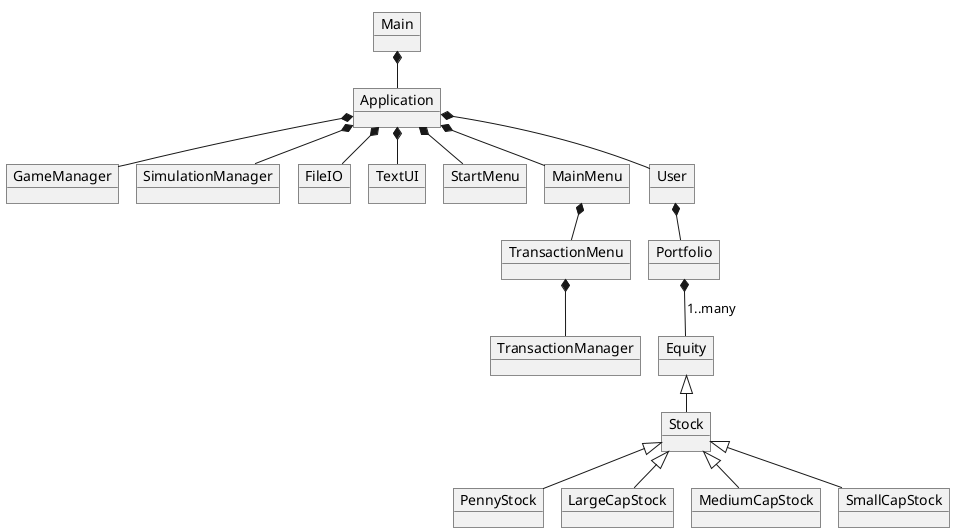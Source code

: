 @startuml
!pragma layout smetana
'https://plantuml.com/component-diagram
object Main
object Application


object GameManager
object SimulationManager
object FileIO
object TextUI

object StartMenu
object MainMenu
object TransactionMenu
object TransactionManager

object User
object Portfolio
object Equity

object Stock
object PennyStock
object LargeCapStock
object MediumCapStock
object SmallCapStock

Main *-- Application

Application *-- StartMenu
Application *-- MainMenu
Application *-- User
Application *-- SimulationManager
Application *-- GameManager
Application *-- TextUI
Application *-- FileIO

MainMenu *-- TransactionMenu
TransactionMenu *-- TransactionManager

User *-- Portfolio
Portfolio *-- Equity : 1..many
Equity <|-- Stock

Stock <|-- LargeCapStock
Stock <|-- MediumCapStock
Stock <|-- SmallCapStock
Stock <|-- PennyStock
@enduml